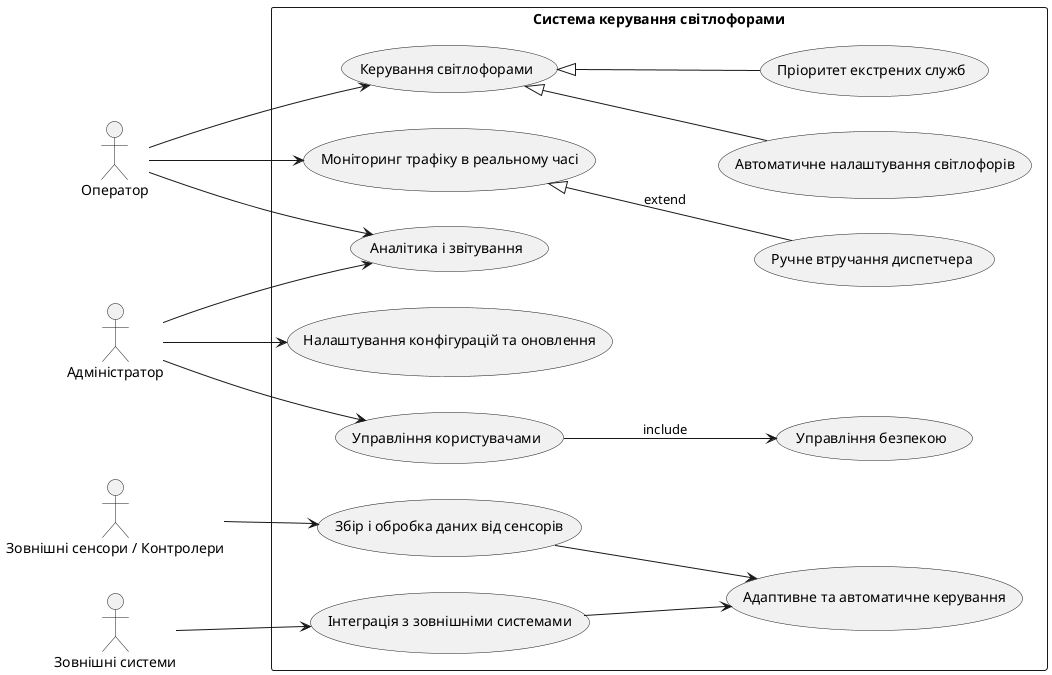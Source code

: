 @startuml
left to right direction

actor "Оператор" as Operator
actor "Адміністратор" as Admin
actor "Зовнішні сенсори / Контролери" as SensorsAndControllers
actor "Зовнішні системи" as ExternalSystem

rectangle "Система керування світлофорами" {
    usecase "Моніторинг трафіку в реальному часі" as O1
    usecase "Ручне втручання диспетчера" as ManualOverride

    O1 <|-- ManualOverride : «extend»

    usecase "Керування світлофорами" as O2

    usecase "Автоматичне налаштування світлофорів" as AutoAdjust
    usecase "Пріоритет екстрених служб" as Priority

    O2 <|-- AutoAdjust
    O2 <|-- Priority

    usecase "Управління користувачами" as A1
    usecase "Управління безпекою" as Security

    A1 --> Security : «include»

    usecase "Налаштування конфігурацій та оновлення" as A2

    usecase "Збір і обробка даних від сенсорів" as SC1
    usecase "Адаптивне та автоматичне керування" as SCES1
    usecase "Аналітика і звітування" as OA1
    usecase "Інтеграція з зовнішніми системами" as ES1
}

Operator --> O1
Operator --> O2
Operator --> OA1

Admin --> A1
Admin --> A2
Admin --> OA1

SensorsAndControllers --> SC1
SC1 --> SCES1

ExternalSystem --> ES1
ES1 --> SCES1

@enduml